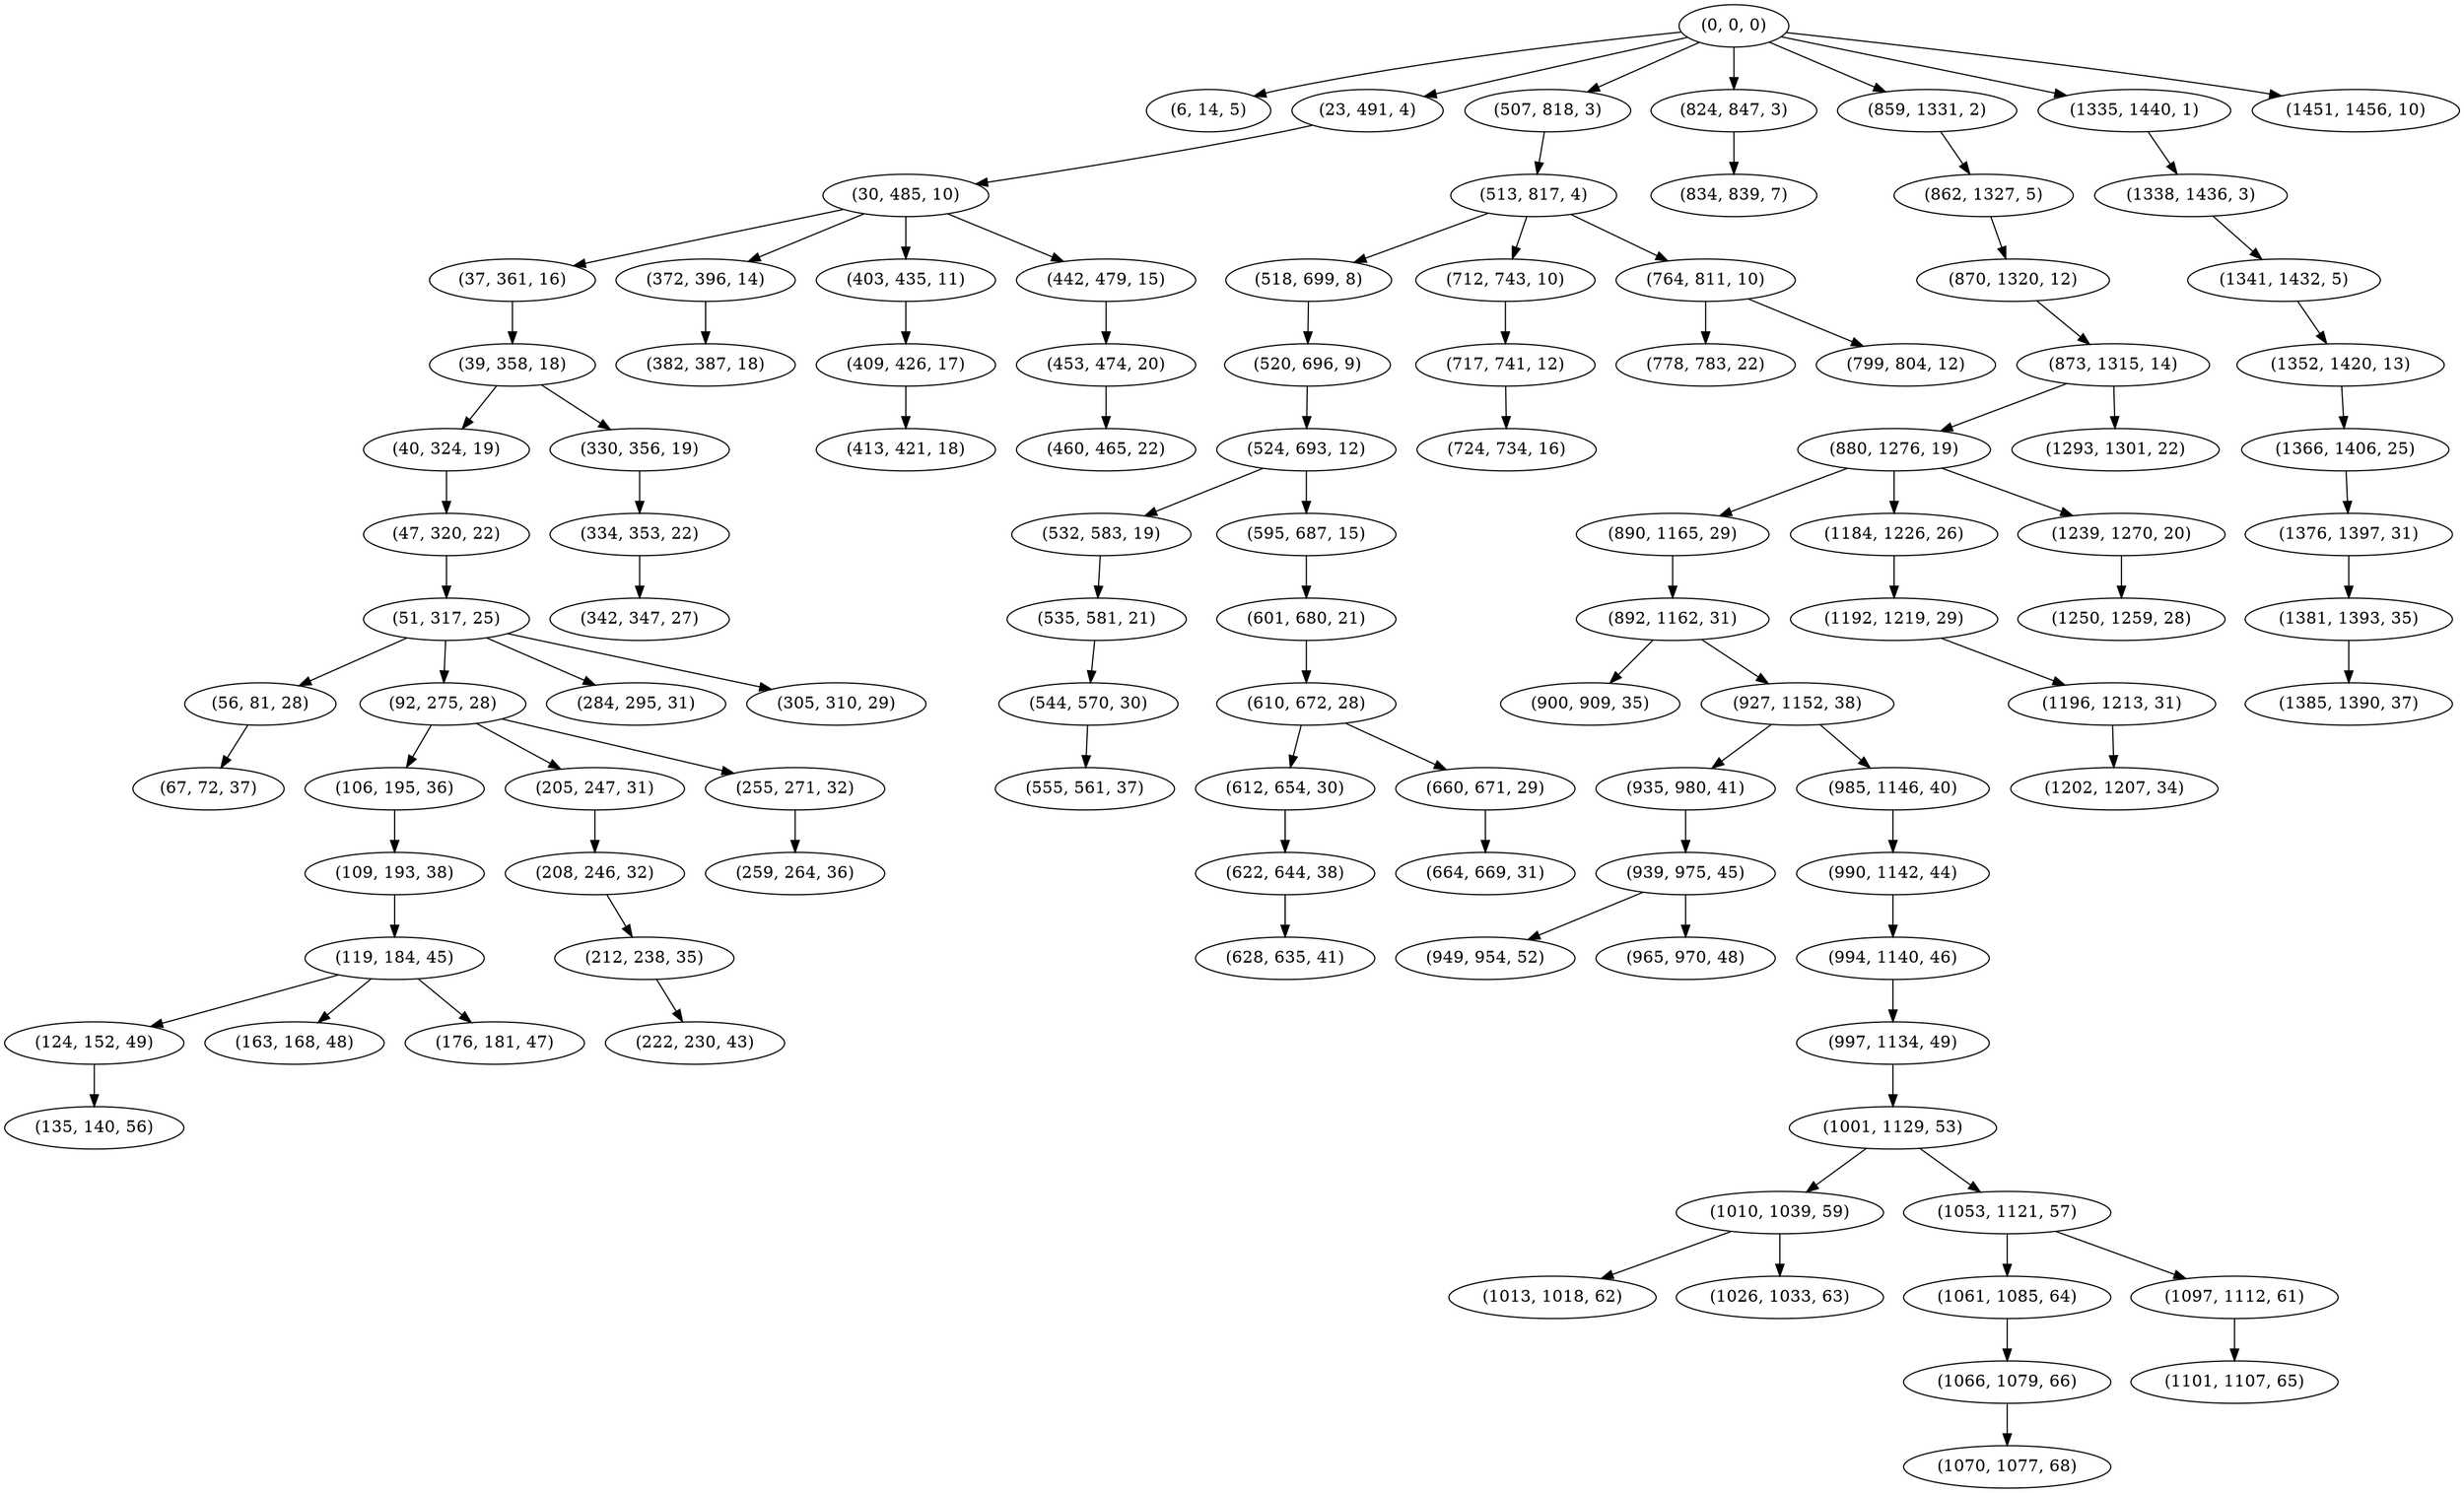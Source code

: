 digraph tree {
    "(0, 0, 0)";
    "(6, 14, 5)";
    "(23, 491, 4)";
    "(30, 485, 10)";
    "(37, 361, 16)";
    "(39, 358, 18)";
    "(40, 324, 19)";
    "(47, 320, 22)";
    "(51, 317, 25)";
    "(56, 81, 28)";
    "(67, 72, 37)";
    "(92, 275, 28)";
    "(106, 195, 36)";
    "(109, 193, 38)";
    "(119, 184, 45)";
    "(124, 152, 49)";
    "(135, 140, 56)";
    "(163, 168, 48)";
    "(176, 181, 47)";
    "(205, 247, 31)";
    "(208, 246, 32)";
    "(212, 238, 35)";
    "(222, 230, 43)";
    "(255, 271, 32)";
    "(259, 264, 36)";
    "(284, 295, 31)";
    "(305, 310, 29)";
    "(330, 356, 19)";
    "(334, 353, 22)";
    "(342, 347, 27)";
    "(372, 396, 14)";
    "(382, 387, 18)";
    "(403, 435, 11)";
    "(409, 426, 17)";
    "(413, 421, 18)";
    "(442, 479, 15)";
    "(453, 474, 20)";
    "(460, 465, 22)";
    "(507, 818, 3)";
    "(513, 817, 4)";
    "(518, 699, 8)";
    "(520, 696, 9)";
    "(524, 693, 12)";
    "(532, 583, 19)";
    "(535, 581, 21)";
    "(544, 570, 30)";
    "(555, 561, 37)";
    "(595, 687, 15)";
    "(601, 680, 21)";
    "(610, 672, 28)";
    "(612, 654, 30)";
    "(622, 644, 38)";
    "(628, 635, 41)";
    "(660, 671, 29)";
    "(664, 669, 31)";
    "(712, 743, 10)";
    "(717, 741, 12)";
    "(724, 734, 16)";
    "(764, 811, 10)";
    "(778, 783, 22)";
    "(799, 804, 12)";
    "(824, 847, 3)";
    "(834, 839, 7)";
    "(859, 1331, 2)";
    "(862, 1327, 5)";
    "(870, 1320, 12)";
    "(873, 1315, 14)";
    "(880, 1276, 19)";
    "(890, 1165, 29)";
    "(892, 1162, 31)";
    "(900, 909, 35)";
    "(927, 1152, 38)";
    "(935, 980, 41)";
    "(939, 975, 45)";
    "(949, 954, 52)";
    "(965, 970, 48)";
    "(985, 1146, 40)";
    "(990, 1142, 44)";
    "(994, 1140, 46)";
    "(997, 1134, 49)";
    "(1001, 1129, 53)";
    "(1010, 1039, 59)";
    "(1013, 1018, 62)";
    "(1026, 1033, 63)";
    "(1053, 1121, 57)";
    "(1061, 1085, 64)";
    "(1066, 1079, 66)";
    "(1070, 1077, 68)";
    "(1097, 1112, 61)";
    "(1101, 1107, 65)";
    "(1184, 1226, 26)";
    "(1192, 1219, 29)";
    "(1196, 1213, 31)";
    "(1202, 1207, 34)";
    "(1239, 1270, 20)";
    "(1250, 1259, 28)";
    "(1293, 1301, 22)";
    "(1335, 1440, 1)";
    "(1338, 1436, 3)";
    "(1341, 1432, 5)";
    "(1352, 1420, 13)";
    "(1366, 1406, 25)";
    "(1376, 1397, 31)";
    "(1381, 1393, 35)";
    "(1385, 1390, 37)";
    "(1451, 1456, 10)";
    "(0, 0, 0)" -> "(6, 14, 5)";
    "(0, 0, 0)" -> "(23, 491, 4)";
    "(0, 0, 0)" -> "(507, 818, 3)";
    "(0, 0, 0)" -> "(824, 847, 3)";
    "(0, 0, 0)" -> "(859, 1331, 2)";
    "(0, 0, 0)" -> "(1335, 1440, 1)";
    "(0, 0, 0)" -> "(1451, 1456, 10)";
    "(23, 491, 4)" -> "(30, 485, 10)";
    "(30, 485, 10)" -> "(37, 361, 16)";
    "(30, 485, 10)" -> "(372, 396, 14)";
    "(30, 485, 10)" -> "(403, 435, 11)";
    "(30, 485, 10)" -> "(442, 479, 15)";
    "(37, 361, 16)" -> "(39, 358, 18)";
    "(39, 358, 18)" -> "(40, 324, 19)";
    "(39, 358, 18)" -> "(330, 356, 19)";
    "(40, 324, 19)" -> "(47, 320, 22)";
    "(47, 320, 22)" -> "(51, 317, 25)";
    "(51, 317, 25)" -> "(56, 81, 28)";
    "(51, 317, 25)" -> "(92, 275, 28)";
    "(51, 317, 25)" -> "(284, 295, 31)";
    "(51, 317, 25)" -> "(305, 310, 29)";
    "(56, 81, 28)" -> "(67, 72, 37)";
    "(92, 275, 28)" -> "(106, 195, 36)";
    "(92, 275, 28)" -> "(205, 247, 31)";
    "(92, 275, 28)" -> "(255, 271, 32)";
    "(106, 195, 36)" -> "(109, 193, 38)";
    "(109, 193, 38)" -> "(119, 184, 45)";
    "(119, 184, 45)" -> "(124, 152, 49)";
    "(119, 184, 45)" -> "(163, 168, 48)";
    "(119, 184, 45)" -> "(176, 181, 47)";
    "(124, 152, 49)" -> "(135, 140, 56)";
    "(205, 247, 31)" -> "(208, 246, 32)";
    "(208, 246, 32)" -> "(212, 238, 35)";
    "(212, 238, 35)" -> "(222, 230, 43)";
    "(255, 271, 32)" -> "(259, 264, 36)";
    "(330, 356, 19)" -> "(334, 353, 22)";
    "(334, 353, 22)" -> "(342, 347, 27)";
    "(372, 396, 14)" -> "(382, 387, 18)";
    "(403, 435, 11)" -> "(409, 426, 17)";
    "(409, 426, 17)" -> "(413, 421, 18)";
    "(442, 479, 15)" -> "(453, 474, 20)";
    "(453, 474, 20)" -> "(460, 465, 22)";
    "(507, 818, 3)" -> "(513, 817, 4)";
    "(513, 817, 4)" -> "(518, 699, 8)";
    "(513, 817, 4)" -> "(712, 743, 10)";
    "(513, 817, 4)" -> "(764, 811, 10)";
    "(518, 699, 8)" -> "(520, 696, 9)";
    "(520, 696, 9)" -> "(524, 693, 12)";
    "(524, 693, 12)" -> "(532, 583, 19)";
    "(524, 693, 12)" -> "(595, 687, 15)";
    "(532, 583, 19)" -> "(535, 581, 21)";
    "(535, 581, 21)" -> "(544, 570, 30)";
    "(544, 570, 30)" -> "(555, 561, 37)";
    "(595, 687, 15)" -> "(601, 680, 21)";
    "(601, 680, 21)" -> "(610, 672, 28)";
    "(610, 672, 28)" -> "(612, 654, 30)";
    "(610, 672, 28)" -> "(660, 671, 29)";
    "(612, 654, 30)" -> "(622, 644, 38)";
    "(622, 644, 38)" -> "(628, 635, 41)";
    "(660, 671, 29)" -> "(664, 669, 31)";
    "(712, 743, 10)" -> "(717, 741, 12)";
    "(717, 741, 12)" -> "(724, 734, 16)";
    "(764, 811, 10)" -> "(778, 783, 22)";
    "(764, 811, 10)" -> "(799, 804, 12)";
    "(824, 847, 3)" -> "(834, 839, 7)";
    "(859, 1331, 2)" -> "(862, 1327, 5)";
    "(862, 1327, 5)" -> "(870, 1320, 12)";
    "(870, 1320, 12)" -> "(873, 1315, 14)";
    "(873, 1315, 14)" -> "(880, 1276, 19)";
    "(873, 1315, 14)" -> "(1293, 1301, 22)";
    "(880, 1276, 19)" -> "(890, 1165, 29)";
    "(880, 1276, 19)" -> "(1184, 1226, 26)";
    "(880, 1276, 19)" -> "(1239, 1270, 20)";
    "(890, 1165, 29)" -> "(892, 1162, 31)";
    "(892, 1162, 31)" -> "(900, 909, 35)";
    "(892, 1162, 31)" -> "(927, 1152, 38)";
    "(927, 1152, 38)" -> "(935, 980, 41)";
    "(927, 1152, 38)" -> "(985, 1146, 40)";
    "(935, 980, 41)" -> "(939, 975, 45)";
    "(939, 975, 45)" -> "(949, 954, 52)";
    "(939, 975, 45)" -> "(965, 970, 48)";
    "(985, 1146, 40)" -> "(990, 1142, 44)";
    "(990, 1142, 44)" -> "(994, 1140, 46)";
    "(994, 1140, 46)" -> "(997, 1134, 49)";
    "(997, 1134, 49)" -> "(1001, 1129, 53)";
    "(1001, 1129, 53)" -> "(1010, 1039, 59)";
    "(1001, 1129, 53)" -> "(1053, 1121, 57)";
    "(1010, 1039, 59)" -> "(1013, 1018, 62)";
    "(1010, 1039, 59)" -> "(1026, 1033, 63)";
    "(1053, 1121, 57)" -> "(1061, 1085, 64)";
    "(1053, 1121, 57)" -> "(1097, 1112, 61)";
    "(1061, 1085, 64)" -> "(1066, 1079, 66)";
    "(1066, 1079, 66)" -> "(1070, 1077, 68)";
    "(1097, 1112, 61)" -> "(1101, 1107, 65)";
    "(1184, 1226, 26)" -> "(1192, 1219, 29)";
    "(1192, 1219, 29)" -> "(1196, 1213, 31)";
    "(1196, 1213, 31)" -> "(1202, 1207, 34)";
    "(1239, 1270, 20)" -> "(1250, 1259, 28)";
    "(1335, 1440, 1)" -> "(1338, 1436, 3)";
    "(1338, 1436, 3)" -> "(1341, 1432, 5)";
    "(1341, 1432, 5)" -> "(1352, 1420, 13)";
    "(1352, 1420, 13)" -> "(1366, 1406, 25)";
    "(1366, 1406, 25)" -> "(1376, 1397, 31)";
    "(1376, 1397, 31)" -> "(1381, 1393, 35)";
    "(1381, 1393, 35)" -> "(1385, 1390, 37)";
}
